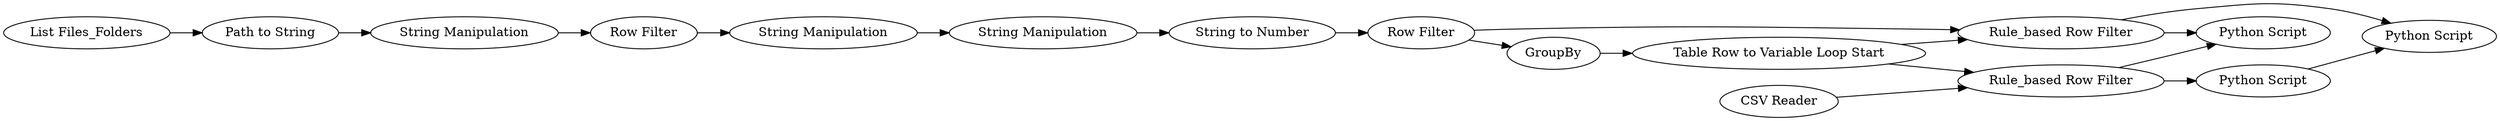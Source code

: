 digraph {
	"-7171473623508508096_9" [label="String Manipulation"]
	"-7171473623508508096_27" [label="Rule_based Row Filter"]
	"-7171473623508508096_8" [label="Row Filter"]
	"-7171473623508508096_26" [label="Row Filter"]
	"-7171473623508508096_1" [label="List Files_Folders"]
	"-7171473623508508096_3" [label=GroupBy]
	"-7171473623508508096_29" [label="Rule_based Row Filter"]
	"-7171473623508508096_34" [label="Python Script"]
	"-7171473623508508096_10" [label="String Manipulation"]
	"-7171473623508508096_25" [label="String to Number"]
	"-7171473623508508096_7" [label="String Manipulation"]
	"-7171473623508508096_30" [label="Python Script"]
	"-7171473623508508096_28" [label="CSV Reader"]
	"-7171473623508508096_33" [label="Python Script"]
	"-7171473623508508096_2" [label="Path to String"]
	"-7171473623508508096_24" [label="Table Row to Variable Loop Start"]
	"-7171473623508508096_24" -> "-7171473623508508096_27"
	"-7171473623508508096_7" -> "-7171473623508508096_8"
	"-7171473623508508096_2" -> "-7171473623508508096_7"
	"-7171473623508508096_26" -> "-7171473623508508096_3"
	"-7171473623508508096_10" -> "-7171473623508508096_25"
	"-7171473623508508096_8" -> "-7171473623508508096_9"
	"-7171473623508508096_25" -> "-7171473623508508096_26"
	"-7171473623508508096_34" -> "-7171473623508508096_33"
	"-7171473623508508096_27" -> "-7171473623508508096_30"
	"-7171473623508508096_27" -> "-7171473623508508096_33"
	"-7171473623508508096_29" -> "-7171473623508508096_34"
	"-7171473623508508096_1" -> "-7171473623508508096_2"
	"-7171473623508508096_28" -> "-7171473623508508096_29"
	"-7171473623508508096_29" -> "-7171473623508508096_30"
	"-7171473623508508096_9" -> "-7171473623508508096_10"
	"-7171473623508508096_24" -> "-7171473623508508096_29"
	"-7171473623508508096_26" -> "-7171473623508508096_27"
	"-7171473623508508096_3" -> "-7171473623508508096_24"
	rankdir=LR
}
